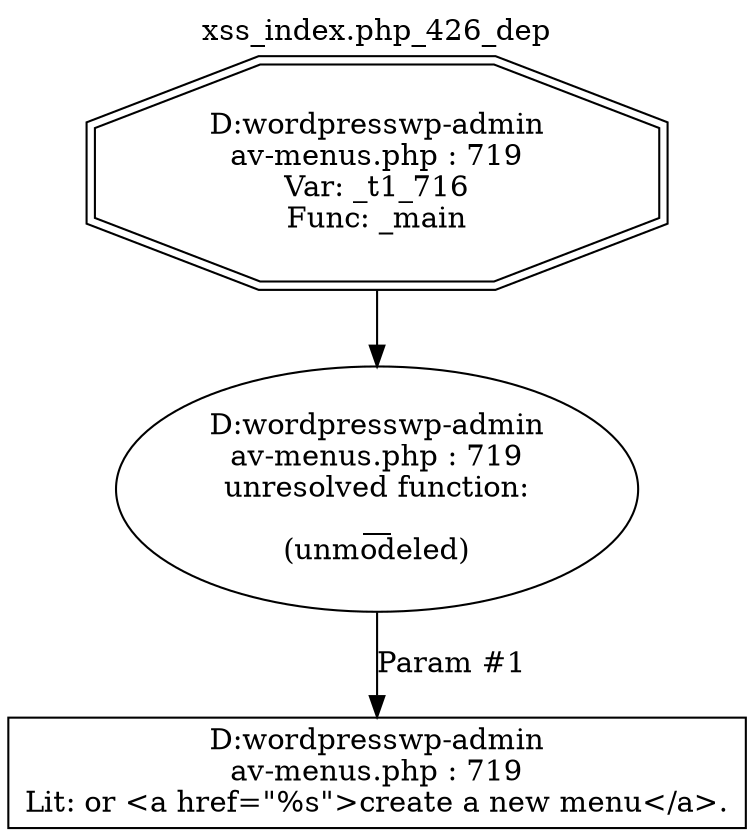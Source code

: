 digraph cfg {
  label="xss_index.php_426_dep";
  labelloc=t;
  n1 [shape=doubleoctagon, label="D:\wordpress\wp-admin\nav-menus.php : 719\nVar: _t1_716\nFunc: _main\n"];
  n2 [shape=ellipse, label="D:\wordpress\wp-admin\nav-menus.php : 719\nunresolved function:\n__\n(unmodeled)\n"];
  n3 [shape=box, label="D:\wordpress\wp-admin\nav-menus.php : 719\nLit: or <a href=\"%s\">create a new menu</a>.\n"];
  n1 -> n2;
  n2 -> n3[label="Param #1"];
}
